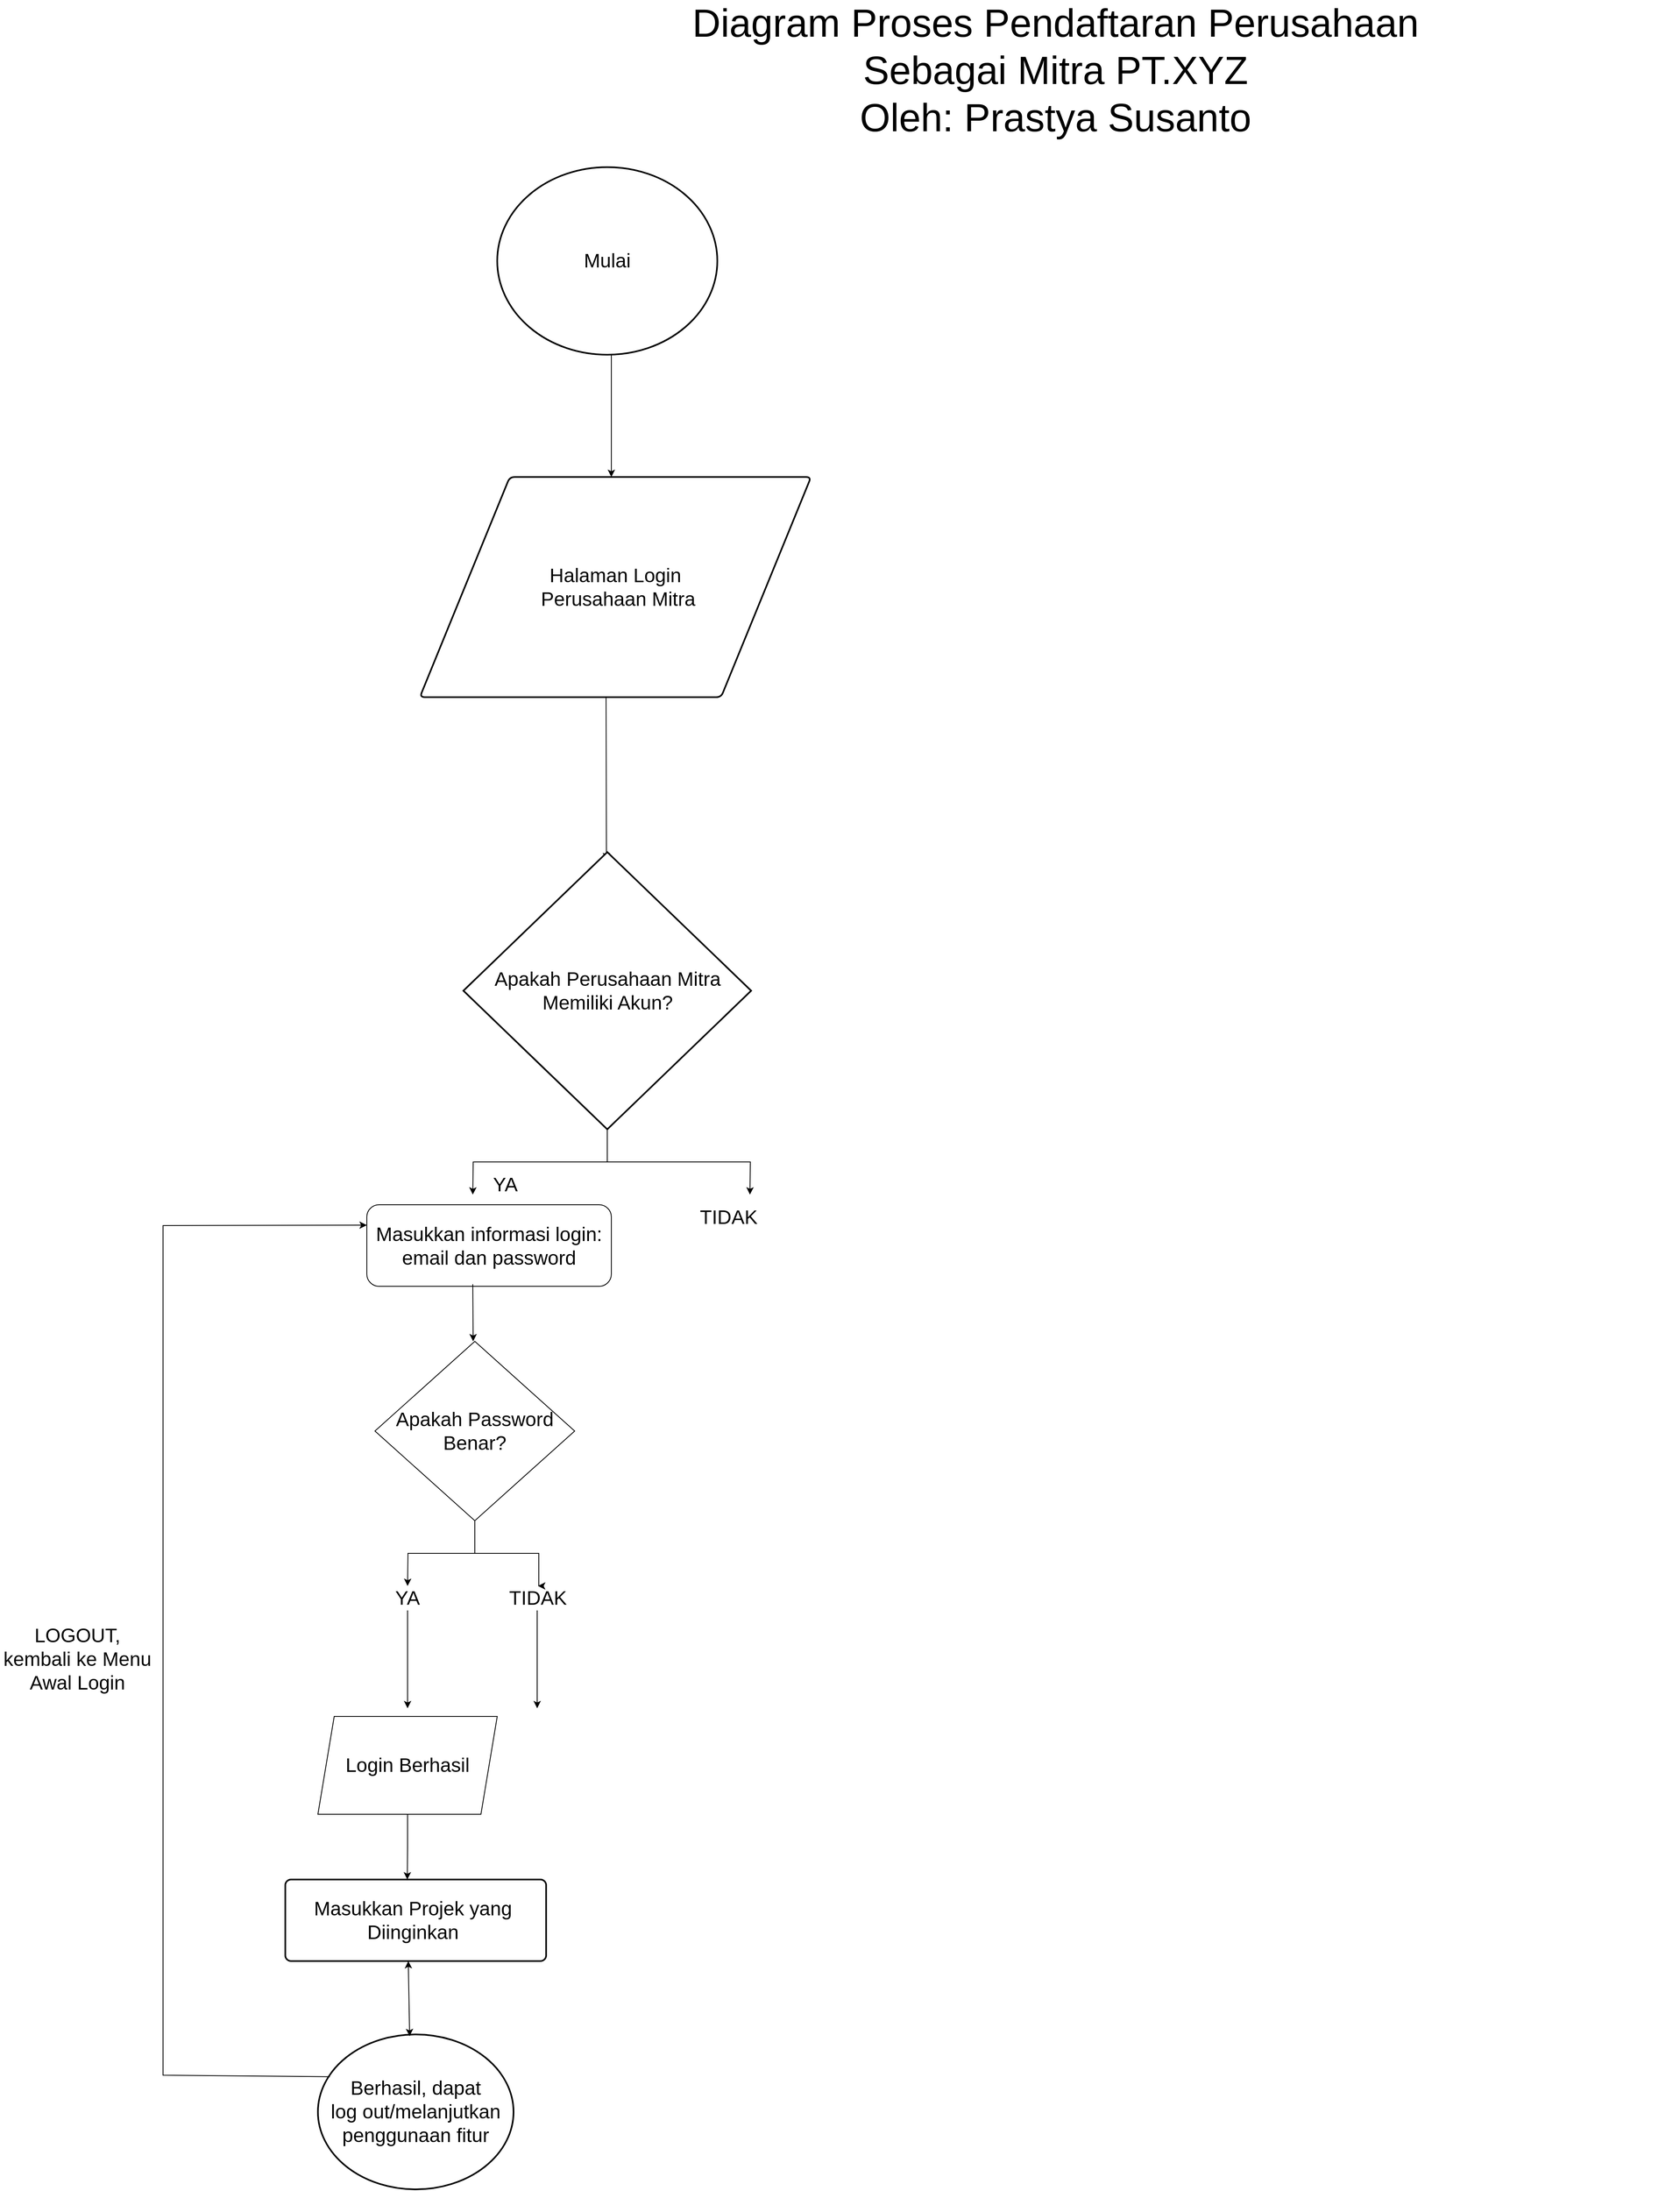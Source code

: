 <mxfile version="22.1.16" type="github">
  <diagram id="C5RBs43oDa-KdzZeNtuy" name="Page-1">
    <mxGraphModel dx="2927" dy="2213" grid="1" gridSize="10" guides="1" tooltips="1" connect="1" arrows="1" fold="1" page="1" pageScale="1" pageWidth="827" pageHeight="1169" math="0" shadow="0">
      <root>
        <mxCell id="WIyWlLk6GJQsqaUBKTNV-0" />
        <mxCell id="WIyWlLk6GJQsqaUBKTNV-1" parent="WIyWlLk6GJQsqaUBKTNV-0" />
        <mxCell id="j7wIYf2BwnpDg87sZHBd-4" style="edgeStyle=orthogonalEdgeStyle;rounded=0;orthogonalLoop=1;jettySize=auto;html=1;exitX=0.5;exitY=1;exitDx=0;exitDy=0;exitPerimeter=0;" edge="1" parent="WIyWlLk6GJQsqaUBKTNV-1">
          <mxGeometry relative="1" as="geometry">
            <mxPoint x="300" y="-570" as="targetPoint" />
            <mxPoint x="302.99" y="-720" as="sourcePoint" />
            <Array as="points">
              <mxPoint x="299.99" y="-719" />
              <mxPoint x="299.99" y="-370" />
            </Array>
          </mxGeometry>
        </mxCell>
        <mxCell id="j7wIYf2BwnpDg87sZHBd-0" value="&lt;font style=&quot;font-size: 24px;&quot;&gt;Mulai&lt;/font&gt;" style="strokeWidth=2;html=1;shape=mxgraph.flowchart.start_2;whiteSpace=wrap;" vertex="1" parent="WIyWlLk6GJQsqaUBKTNV-1">
          <mxGeometry x="160" y="-950" width="270" height="230" as="geometry" />
        </mxCell>
        <mxCell id="j7wIYf2BwnpDg87sZHBd-1" value="&lt;font style=&quot;font-size: 48px;&quot;&gt;Diagram Proses Pendaftaran Perusahaan&lt;br&gt;&amp;nbsp;Sebagai Mitra PT.XYZ&amp;nbsp;&lt;br&gt;Oleh: Prastya Susanto&lt;br&gt;&lt;br&gt;&lt;/font&gt;" style="text;strokeColor=none;align=center;fillColor=none;html=1;verticalAlign=middle;whiteSpace=wrap;rounded=0;" vertex="1" parent="WIyWlLk6GJQsqaUBKTNV-1">
          <mxGeometry x="80" y="-1150" width="1530" height="220" as="geometry" />
        </mxCell>
        <mxCell id="j7wIYf2BwnpDg87sZHBd-5" value="&lt;font style=&quot;font-size: 24px;&quot;&gt;Halaman Login&lt;br&gt;&amp;nbsp;Perusahaan Mitra&lt;/font&gt;" style="shape=parallelogram;html=1;strokeWidth=2;perimeter=parallelogramPerimeter;whiteSpace=wrap;rounded=1;arcSize=12;size=0.23;" vertex="1" parent="WIyWlLk6GJQsqaUBKTNV-1">
          <mxGeometry x="65" y="-570" width="480" height="270" as="geometry" />
        </mxCell>
        <mxCell id="j7wIYf2BwnpDg87sZHBd-6" style="edgeStyle=orthogonalEdgeStyle;rounded=0;orthogonalLoop=1;jettySize=auto;html=1;exitX=0.5;exitY=1;exitDx=0;exitDy=0;exitPerimeter=0;" edge="1" parent="WIyWlLk6GJQsqaUBKTNV-1">
          <mxGeometry relative="1" as="geometry">
            <mxPoint x="293.98" y="-100" as="targetPoint" />
            <mxPoint x="296.48" y="-300" as="sourcePoint" />
            <Array as="points">
              <mxPoint x="293.48" y="-299" />
              <mxPoint x="293.48" y="50" />
            </Array>
          </mxGeometry>
        </mxCell>
        <mxCell id="j7wIYf2BwnpDg87sZHBd-52" style="edgeStyle=orthogonalEdgeStyle;rounded=0;orthogonalLoop=1;jettySize=auto;html=1;exitX=0.5;exitY=1;exitDx=0;exitDy=0;exitPerimeter=0;" edge="1" parent="WIyWlLk6GJQsqaUBKTNV-1" source="j7wIYf2BwnpDg87sZHBd-9">
          <mxGeometry relative="1" as="geometry">
            <mxPoint x="130" y="310" as="targetPoint" />
          </mxGeometry>
        </mxCell>
        <mxCell id="j7wIYf2BwnpDg87sZHBd-54" style="edgeStyle=orthogonalEdgeStyle;rounded=0;orthogonalLoop=1;jettySize=auto;html=1;exitX=0.5;exitY=1;exitDx=0;exitDy=0;exitPerimeter=0;" edge="1" parent="WIyWlLk6GJQsqaUBKTNV-1" source="j7wIYf2BwnpDg87sZHBd-9">
          <mxGeometry relative="1" as="geometry">
            <mxPoint x="470" y="310" as="targetPoint" />
          </mxGeometry>
        </mxCell>
        <mxCell id="j7wIYf2BwnpDg87sZHBd-9" value="&lt;font style=&quot;font-size: 24px;&quot;&gt;Apakah Perusahaan Mitra Memiliki Akun?&lt;/font&gt;" style="strokeWidth=2;html=1;shape=mxgraph.flowchart.decision;whiteSpace=wrap;" vertex="1" parent="WIyWlLk6GJQsqaUBKTNV-1">
          <mxGeometry x="118.5" y="-110" width="353" height="340" as="geometry" />
        </mxCell>
        <mxCell id="j7wIYf2BwnpDg87sZHBd-21" value="&lt;font style=&quot;font-size: 24px;&quot;&gt;YA&lt;/font&gt;" style="text;strokeColor=none;align=center;fillColor=none;html=1;verticalAlign=middle;whiteSpace=wrap;rounded=0;" vertex="1" parent="WIyWlLk6GJQsqaUBKTNV-1">
          <mxGeometry x="140" y="290" width="60" height="15" as="geometry" />
        </mxCell>
        <mxCell id="j7wIYf2BwnpDg87sZHBd-22" value="&lt;font style=&quot;font-size: 24px;&quot;&gt;TIDAK&lt;/font&gt;" style="text;strokeColor=none;align=center;fillColor=none;html=1;verticalAlign=middle;whiteSpace=wrap;rounded=0;" vertex="1" parent="WIyWlLk6GJQsqaUBKTNV-1">
          <mxGeometry x="414" y="322.5" width="60" height="30" as="geometry" />
        </mxCell>
        <mxCell id="j7wIYf2BwnpDg87sZHBd-32" value="&lt;font style=&quot;font-size: 24px;&quot;&gt;Masukkan informasi login: email dan password&lt;/font&gt;" style="rounded=1;whiteSpace=wrap;html=1;" vertex="1" parent="WIyWlLk6GJQsqaUBKTNV-1">
          <mxGeometry y="322.5" width="300" height="100" as="geometry" />
        </mxCell>
        <mxCell id="j7wIYf2BwnpDg87sZHBd-33" value="" style="endArrow=classic;html=1;rounded=0;" edge="1" parent="WIyWlLk6GJQsqaUBKTNV-1">
          <mxGeometry width="50" height="50" relative="1" as="geometry">
            <mxPoint x="130" y="420" as="sourcePoint" />
            <mxPoint x="130.45" y="490" as="targetPoint" />
          </mxGeometry>
        </mxCell>
        <mxCell id="j7wIYf2BwnpDg87sZHBd-57" style="edgeStyle=orthogonalEdgeStyle;rounded=0;orthogonalLoop=1;jettySize=auto;html=1;exitX=0.5;exitY=1;exitDx=0;exitDy=0;" edge="1" parent="WIyWlLk6GJQsqaUBKTNV-1" source="j7wIYf2BwnpDg87sZHBd-34">
          <mxGeometry relative="1" as="geometry">
            <mxPoint x="50" y="790" as="targetPoint" />
          </mxGeometry>
        </mxCell>
        <mxCell id="j7wIYf2BwnpDg87sZHBd-59" style="edgeStyle=orthogonalEdgeStyle;rounded=0;orthogonalLoop=1;jettySize=auto;html=1;exitX=0.5;exitY=1;exitDx=0;exitDy=0;" edge="1" parent="WIyWlLk6GJQsqaUBKTNV-1" source="j7wIYf2BwnpDg87sZHBd-34">
          <mxGeometry relative="1" as="geometry">
            <mxPoint x="210" y="790" as="targetPoint" />
            <Array as="points">
              <mxPoint x="133" y="750" />
              <mxPoint x="211" y="750" />
              <mxPoint x="211" y="790" />
            </Array>
          </mxGeometry>
        </mxCell>
        <mxCell id="j7wIYf2BwnpDg87sZHBd-34" value="&lt;font style=&quot;font-size: 24px;&quot;&gt;Apakah Password Benar?&lt;/font&gt;" style="rhombus;whiteSpace=wrap;html=1;" vertex="1" parent="WIyWlLk6GJQsqaUBKTNV-1">
          <mxGeometry x="10" y="490" width="245" height="220" as="geometry" />
        </mxCell>
        <mxCell id="j7wIYf2BwnpDg87sZHBd-63" style="edgeStyle=orthogonalEdgeStyle;rounded=0;orthogonalLoop=1;jettySize=auto;html=1;exitX=0.5;exitY=1;exitDx=0;exitDy=0;" edge="1" parent="WIyWlLk6GJQsqaUBKTNV-1" source="j7wIYf2BwnpDg87sZHBd-60">
          <mxGeometry relative="1" as="geometry">
            <mxPoint x="50" y="940" as="targetPoint" />
          </mxGeometry>
        </mxCell>
        <mxCell id="j7wIYf2BwnpDg87sZHBd-60" value="&lt;font style=&quot;font-size: 24px;&quot;&gt;YA&lt;/font&gt;" style="text;html=1;strokeColor=none;fillColor=none;align=center;verticalAlign=middle;whiteSpace=wrap;rounded=0;" vertex="1" parent="WIyWlLk6GJQsqaUBKTNV-1">
          <mxGeometry x="20" y="790" width="60" height="30" as="geometry" />
        </mxCell>
        <mxCell id="j7wIYf2BwnpDg87sZHBd-61" value="&lt;font style=&quot;font-size: 24px;&quot;&gt;TIDAK&lt;/font&gt;" style="text;html=1;strokeColor=none;fillColor=none;align=center;verticalAlign=middle;whiteSpace=wrap;rounded=0;" vertex="1" parent="WIyWlLk6GJQsqaUBKTNV-1">
          <mxGeometry x="180" y="790" width="60" height="30" as="geometry" />
        </mxCell>
        <mxCell id="j7wIYf2BwnpDg87sZHBd-66" style="edgeStyle=orthogonalEdgeStyle;rounded=0;orthogonalLoop=1;jettySize=auto;html=1;exitX=0.5;exitY=1;exitDx=0;exitDy=0;" edge="1" parent="WIyWlLk6GJQsqaUBKTNV-1" source="j7wIYf2BwnpDg87sZHBd-64">
          <mxGeometry relative="1" as="geometry">
            <mxPoint x="49.667" y="1150" as="targetPoint" />
          </mxGeometry>
        </mxCell>
        <mxCell id="j7wIYf2BwnpDg87sZHBd-64" value="&lt;font style=&quot;font-size: 24px;&quot;&gt;Login Berhasil&lt;/font&gt;" style="shape=parallelogram;perimeter=parallelogramPerimeter;whiteSpace=wrap;html=1;fixedSize=1;" vertex="1" parent="WIyWlLk6GJQsqaUBKTNV-1">
          <mxGeometry x="-60" y="950" width="220" height="120" as="geometry" />
        </mxCell>
        <mxCell id="j7wIYf2BwnpDg87sZHBd-67" value="&lt;font style=&quot;font-size: 24px;&quot;&gt;Masukkan Projek yang&amp;nbsp;&lt;br&gt;Diinginkan&amp;nbsp;&lt;/font&gt;" style="rounded=1;whiteSpace=wrap;html=1;absoluteArcSize=1;arcSize=14;strokeWidth=2;" vertex="1" parent="WIyWlLk6GJQsqaUBKTNV-1">
          <mxGeometry x="-100" y="1150" width="320" height="100" as="geometry" />
        </mxCell>
        <mxCell id="j7wIYf2BwnpDg87sZHBd-71" value="&lt;font style=&quot;font-size: 24px;&quot;&gt;Berhasil, dapat &lt;br&gt;log out/melanjutkan penggunaan fitur&lt;/font&gt;" style="strokeWidth=2;html=1;shape=mxgraph.flowchart.start_2;whiteSpace=wrap;" vertex="1" parent="WIyWlLk6GJQsqaUBKTNV-1">
          <mxGeometry x="-60" y="1340" width="240" height="190" as="geometry" />
        </mxCell>
        <mxCell id="j7wIYf2BwnpDg87sZHBd-77" value="" style="endArrow=classic;startArrow=classic;html=1;rounded=0;exitX=0.469;exitY=0.011;exitDx=0;exitDy=0;exitPerimeter=0;" edge="1" parent="WIyWlLk6GJQsqaUBKTNV-1" source="j7wIYf2BwnpDg87sZHBd-71">
          <mxGeometry width="50" height="50" relative="1" as="geometry">
            <mxPoint x="49.14" y="1346.6" as="sourcePoint" />
            <mxPoint x="50.86" y="1250" as="targetPoint" />
          </mxGeometry>
        </mxCell>
        <mxCell id="j7wIYf2BwnpDg87sZHBd-80" value="" style="endArrow=classic;html=1;rounded=0;entryX=0;entryY=0.25;entryDx=0;entryDy=0;exitX=0.061;exitY=0.273;exitDx=0;exitDy=0;exitPerimeter=0;" edge="1" parent="WIyWlLk6GJQsqaUBKTNV-1" source="j7wIYf2BwnpDg87sZHBd-71" target="j7wIYf2BwnpDg87sZHBd-32">
          <mxGeometry width="50" height="50" relative="1" as="geometry">
            <mxPoint x="-80" y="1410" as="sourcePoint" />
            <mxPoint x="-510" y="1060" as="targetPoint" />
            <Array as="points">
              <mxPoint x="-250" y="1390" />
              <mxPoint x="-250" y="348" />
            </Array>
          </mxGeometry>
        </mxCell>
        <mxCell id="j7wIYf2BwnpDg87sZHBd-81" value="&lt;font style=&quot;font-size: 24px;&quot;&gt;LOGOUT,&lt;br&gt;kembali ke Menu Awal Login&lt;br&gt;&lt;/font&gt;" style="text;html=1;strokeColor=none;fillColor=none;align=center;verticalAlign=middle;whiteSpace=wrap;rounded=0;" vertex="1" parent="WIyWlLk6GJQsqaUBKTNV-1">
          <mxGeometry x="-450" y="830" width="190" height="100" as="geometry" />
        </mxCell>
        <mxCell id="j7wIYf2BwnpDg87sZHBd-82" style="edgeStyle=orthogonalEdgeStyle;rounded=0;orthogonalLoop=1;jettySize=auto;html=1;exitX=0.5;exitY=1;exitDx=0;exitDy=0;" edge="1" parent="WIyWlLk6GJQsqaUBKTNV-1">
          <mxGeometry relative="1" as="geometry">
            <mxPoint x="209" y="940" as="targetPoint" />
            <mxPoint x="209" y="820" as="sourcePoint" />
            <Array as="points">
              <mxPoint x="209" y="850" />
              <mxPoint x="209" y="850" />
            </Array>
          </mxGeometry>
        </mxCell>
      </root>
    </mxGraphModel>
  </diagram>
</mxfile>
